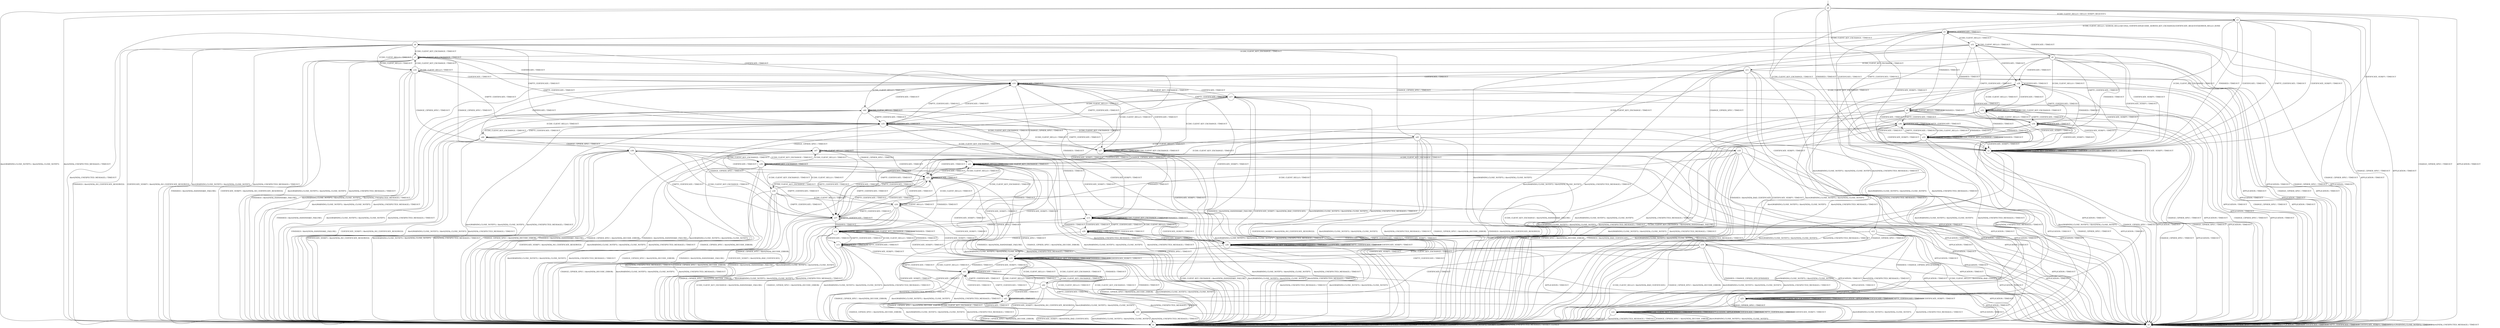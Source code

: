 digraph g {

	s0 [shape="circle" label="s0"];
	s1 [shape="circle" label="s1"];
	s2 [shape="circle" label="s2"];
	s3 [shape="circle" label="s3"];
	s4 [shape="circle" label="s4"];
	s5 [shape="circle" label="s5"];
	s6 [shape="circle" label="s6"];
	s7 [shape="circle" label="s7"];
	s8 [shape="circle" label="s8"];
	s9 [shape="circle" label="s9"];
	s10 [shape="circle" label="s10"];
	s11 [shape="circle" label="s11"];
	s12 [shape="circle" label="s12"];
	s13 [shape="circle" label="s13"];
	s14 [shape="circle" label="s14"];
	s15 [shape="circle" label="s15"];
	s16 [shape="circle" label="s16"];
	s17 [shape="circle" label="s17"];
	s18 [shape="circle" label="s18"];
	s19 [shape="circle" label="s19"];
	s20 [shape="circle" label="s20"];
	s21 [shape="circle" label="s21"];
	s22 [shape="circle" label="s22"];
	s23 [shape="circle" label="s23"];
	s24 [shape="circle" label="s24"];
	s25 [shape="circle" label="s25"];
	s26 [shape="circle" label="s26"];
	s27 [shape="circle" label="s27"];
	s28 [shape="circle" label="s28"];
	s29 [shape="circle" label="s29"];
	s30 [shape="circle" label="s30"];
	s31 [shape="circle" label="s31"];
	s32 [shape="circle" label="s32"];
	s33 [shape="circle" label="s33"];
	s34 [shape="circle" label="s34"];
	s35 [shape="circle" label="s35"];
	s36 [shape="circle" label="s36"];
	s37 [shape="circle" label="s37"];
	s38 [shape="circle" label="s38"];
	s39 [shape="circle" label="s39"];
	s40 [shape="circle" label="s40"];
	s41 [shape="circle" label="s41"];
	s42 [shape="circle" label="s42"];
	s43 [shape="circle" label="s43"];
	s44 [shape="circle" label="s44"];
	s45 [shape="circle" label="s45"];
	s46 [shape="circle" label="s46"];
	s47 [shape="circle" label="s47"];
	s0 -> s3 [label="ECDH_CLIENT_HELLO / HELLO_VERIFY_REQUEST+"];
	s0 -> s2 [label="ECDH_CLIENT_KEY_EXCHANGE / TIMEOUT"];
	s0 -> s4 [label="CHANGE_CIPHER_SPEC / TIMEOUT"];
	s0 -> s2 [label="FINISHED / TIMEOUT"];
	s0 -> s4 [label="APPLICATION / TIMEOUT"];
	s0 -> s2 [label="CERTIFICATE / TIMEOUT"];
	s0 -> s2 [label="EMPTY_CERTIFICATE / TIMEOUT"];
	s0 -> s2 [label="CERTIFICATE_VERIFY / TIMEOUT"];
	s0 -> s1 [label="Alert(WARNING,CLOSE_NOTIFY) / Alert(FATAL,CLOSE_NOTIFY)"];
	s0 -> s1 [label="Alert(FATAL,UNEXPECTED_MESSAGE) / TIMEOUT"];
	s1 -> s1 [label="ECDH_CLIENT_HELLO / SOCKET_CLOSED"];
	s1 -> s1 [label="ECDH_CLIENT_KEY_EXCHANGE / SOCKET_CLOSED"];
	s1 -> s1 [label="CHANGE_CIPHER_SPEC / SOCKET_CLOSED"];
	s1 -> s1 [label="FINISHED / SOCKET_CLOSED"];
	s1 -> s1 [label="APPLICATION / SOCKET_CLOSED"];
	s1 -> s1 [label="CERTIFICATE / SOCKET_CLOSED"];
	s1 -> s1 [label="EMPTY_CERTIFICATE / SOCKET_CLOSED"];
	s1 -> s1 [label="CERTIFICATE_VERIFY / SOCKET_CLOSED"];
	s1 -> s1 [label="Alert(WARNING,CLOSE_NOTIFY) / SOCKET_CLOSED"];
	s1 -> s1 [label="Alert(FATAL,UNEXPECTED_MESSAGE) / SOCKET_CLOSED"];
	s2 -> s2 [label="ECDH_CLIENT_HELLO / TIMEOUT"];
	s2 -> s2 [label="ECDH_CLIENT_KEY_EXCHANGE / TIMEOUT"];
	s2 -> s4 [label="CHANGE_CIPHER_SPEC / TIMEOUT"];
	s2 -> s2 [label="FINISHED / TIMEOUT"];
	s2 -> s4 [label="APPLICATION / TIMEOUT"];
	s2 -> s2 [label="CERTIFICATE / TIMEOUT"];
	s2 -> s2 [label="EMPTY_CERTIFICATE / TIMEOUT"];
	s2 -> s2 [label="CERTIFICATE_VERIFY / TIMEOUT"];
	s2 -> s1 [label="Alert(WARNING,CLOSE_NOTIFY) / Alert(FATAL,CLOSE_NOTIFY)"];
	s2 -> s1 [label="Alert(FATAL,UNEXPECTED_MESSAGE) / TIMEOUT"];
	s3 -> s5 [label="ECDH_CLIENT_HELLO / SERVER_HELLO|ECDSA_CERTIFICATE|ECDHE_SERVER_KEY_EXCHANGE|CERTIFICATE_REQUEST|SERVER_HELLO_DONE"];
	s3 -> s2 [label="ECDH_CLIENT_KEY_EXCHANGE / TIMEOUT"];
	s3 -> s4 [label="CHANGE_CIPHER_SPEC / TIMEOUT"];
	s3 -> s2 [label="FINISHED / TIMEOUT"];
	s3 -> s4 [label="APPLICATION / TIMEOUT"];
	s3 -> s2 [label="CERTIFICATE / TIMEOUT"];
	s3 -> s2 [label="EMPTY_CERTIFICATE / TIMEOUT"];
	s3 -> s2 [label="CERTIFICATE_VERIFY / TIMEOUT"];
	s3 -> s1 [label="Alert(WARNING,CLOSE_NOTIFY) / Alert(FATAL,CLOSE_NOTIFY)"];
	s3 -> s1 [label="Alert(FATAL,UNEXPECTED_MESSAGE) / TIMEOUT"];
	s4 -> s4 [label="ECDH_CLIENT_HELLO / TIMEOUT"];
	s4 -> s4 [label="ECDH_CLIENT_KEY_EXCHANGE / TIMEOUT"];
	s4 -> s4 [label="CHANGE_CIPHER_SPEC / TIMEOUT"];
	s4 -> s4 [label="FINISHED / TIMEOUT"];
	s4 -> s4 [label="APPLICATION / TIMEOUT"];
	s4 -> s4 [label="CERTIFICATE / TIMEOUT"];
	s4 -> s4 [label="EMPTY_CERTIFICATE / TIMEOUT"];
	s4 -> s4 [label="CERTIFICATE_VERIFY / TIMEOUT"];
	s4 -> s4 [label="Alert(WARNING,CLOSE_NOTIFY) / TIMEOUT"];
	s4 -> s4 [label="Alert(FATAL,UNEXPECTED_MESSAGE) / TIMEOUT"];
	s5 -> s31 [label="ECDH_CLIENT_HELLO / TIMEOUT"];
	s5 -> s6 [label="ECDH_CLIENT_KEY_EXCHANGE / TIMEOUT"];
	s5 -> s4 [label="CHANGE_CIPHER_SPEC / TIMEOUT"];
	s5 -> s8 [label="FINISHED / TIMEOUT"];
	s5 -> s4 [label="APPLICATION / TIMEOUT"];
	s5 -> s9 [label="CERTIFICATE / TIMEOUT"];
	s5 -> s5 [label="EMPTY_CERTIFICATE / TIMEOUT"];
	s5 -> s2 [label="CERTIFICATE_VERIFY / TIMEOUT"];
	s5 -> s1 [label="Alert(WARNING,CLOSE_NOTIFY) / Alert(FATAL,CLOSE_NOTIFY)"];
	s5 -> s1 [label="Alert(FATAL,UNEXPECTED_MESSAGE) / TIMEOUT"];
	s6 -> s16 [label="ECDH_CLIENT_HELLO / TIMEOUT"];
	s6 -> s7 [label="ECDH_CLIENT_KEY_EXCHANGE / TIMEOUT"];
	s6 -> s45 [label="CHANGE_CIPHER_SPEC / TIMEOUT"];
	s6 -> s1 [label="FINISHED / Alert(FATAL,NO_CERTIFICATE_RESERVED)"];
	s6 -> s4 [label="APPLICATION / TIMEOUT"];
	s6 -> s10 [label="CERTIFICATE / TIMEOUT"];
	s6 -> s35 [label="EMPTY_CERTIFICATE / TIMEOUT"];
	s6 -> s1 [label="CERTIFICATE_VERIFY / Alert(FATAL,NO_CERTIFICATE_RESERVED)"];
	s6 -> s1 [label="Alert(WARNING,CLOSE_NOTIFY) / Alert(FATAL,CLOSE_NOTIFY)"];
	s6 -> s1 [label="Alert(FATAL,UNEXPECTED_MESSAGE) / TIMEOUT"];
	s7 -> s16 [label="ECDH_CLIENT_HELLO / TIMEOUT"];
	s7 -> s7 [label="ECDH_CLIENT_KEY_EXCHANGE / TIMEOUT"];
	s7 -> s39 [label="CHANGE_CIPHER_SPEC / TIMEOUT"];
	s7 -> s1 [label="FINISHED / Alert(FATAL,HANDSHAKE_FAILURE)"];
	s7 -> s4 [label="APPLICATION / TIMEOUT"];
	s7 -> s10 [label="CERTIFICATE / TIMEOUT"];
	s7 -> s35 [label="EMPTY_CERTIFICATE / TIMEOUT"];
	s7 -> s1 [label="CERTIFICATE_VERIFY / Alert(FATAL,NO_CERTIFICATE_RESERVED)"];
	s7 -> s1 [label="Alert(WARNING,CLOSE_NOTIFY) / Alert(FATAL,CLOSE_NOTIFY)"];
	s7 -> s1 [label="Alert(FATAL,UNEXPECTED_MESSAGE) / TIMEOUT"];
	s8 -> s8 [label="ECDH_CLIENT_HELLO / TIMEOUT"];
	s8 -> s1 [label="ECDH_CLIENT_KEY_EXCHANGE / Alert(FATAL,HANDSHAKE_FAILURE)"];
	s8 -> s4 [label="CHANGE_CIPHER_SPEC / TIMEOUT"];
	s8 -> s8 [label="FINISHED / TIMEOUT"];
	s8 -> s4 [label="APPLICATION / TIMEOUT"];
	s8 -> s36 [label="CERTIFICATE / TIMEOUT"];
	s8 -> s36 [label="EMPTY_CERTIFICATE / TIMEOUT"];
	s8 -> s2 [label="CERTIFICATE_VERIFY / TIMEOUT"];
	s8 -> s1 [label="Alert(WARNING,CLOSE_NOTIFY) / Alert(FATAL,CLOSE_NOTIFY)"];
	s8 -> s1 [label="Alert(FATAL,UNEXPECTED_MESSAGE) / TIMEOUT"];
	s9 -> s32 [label="ECDH_CLIENT_HELLO / TIMEOUT"];
	s9 -> s11 [label="ECDH_CLIENT_KEY_EXCHANGE / TIMEOUT"];
	s9 -> s4 [label="CHANGE_CIPHER_SPEC / TIMEOUT"];
	s9 -> s33 [label="FINISHED / TIMEOUT"];
	s9 -> s4 [label="APPLICATION / TIMEOUT"];
	s9 -> s28 [label="CERTIFICATE / TIMEOUT"];
	s9 -> s34 [label="EMPTY_CERTIFICATE / TIMEOUT"];
	s9 -> s2 [label="CERTIFICATE_VERIFY / TIMEOUT"];
	s9 -> s1 [label="Alert(WARNING,CLOSE_NOTIFY) / Alert(FATAL,CLOSE_NOTIFY)"];
	s9 -> s1 [label="Alert(FATAL,UNEXPECTED_MESSAGE) / TIMEOUT"];
	s10 -> s27 [label="ECDH_CLIENT_HELLO / TIMEOUT"];
	s10 -> s17 [label="ECDH_CLIENT_KEY_EXCHANGE / TIMEOUT"];
	s10 -> s23 [label="CHANGE_CIPHER_SPEC / TIMEOUT"];
	s10 -> s13 [label="FINISHED / TIMEOUT"];
	s10 -> s4 [label="APPLICATION / TIMEOUT"];
	s10 -> s10 [label="CERTIFICATE / TIMEOUT"];
	s10 -> s35 [label="EMPTY_CERTIFICATE / TIMEOUT"];
	s10 -> s26 [label="CERTIFICATE_VERIFY / TIMEOUT"];
	s10 -> s1 [label="Alert(WARNING,CLOSE_NOTIFY) / Alert(FATAL,CLOSE_NOTIFY)"];
	s10 -> s1 [label="Alert(FATAL,UNEXPECTED_MESSAGE) / TIMEOUT"];
	s11 -> s40 [label="ECDH_CLIENT_HELLO / TIMEOUT"];
	s11 -> s27 [label="ECDH_CLIENT_KEY_EXCHANGE / TIMEOUT"];
	s11 -> s18 [label="CHANGE_CIPHER_SPEC / TIMEOUT"];
	s11 -> s1 [label="FINISHED / Alert(FATAL,BAD_CERTIFICATE)"];
	s11 -> s4 [label="APPLICATION / TIMEOUT"];
	s11 -> s10 [label="CERTIFICATE / TIMEOUT"];
	s11 -> s35 [label="EMPTY_CERTIFICATE / TIMEOUT"];
	s11 -> s12 [label="CERTIFICATE_VERIFY / TIMEOUT"];
	s11 -> s1 [label="Alert(WARNING,CLOSE_NOTIFY) / Alert(FATAL,CLOSE_NOTIFY)"];
	s11 -> s1 [label="Alert(FATAL,UNEXPECTED_MESSAGE) / TIMEOUT"];
	s12 -> s1 [label="ECDH_CLIENT_HELLO / Alert(FATAL,BAD_CERTIFICATE)"];
	s12 -> s26 [label="ECDH_CLIENT_KEY_EXCHANGE / TIMEOUT"];
	s12 -> s19 [label="CHANGE_CIPHER_SPEC / TIMEOUT"];
	s12 -> s25 [label="FINISHED / CHANGE_CIPHER_SPEC|FINISHED"];
	s12 -> s4 [label="APPLICATION / TIMEOUT"];
	s12 -> s26 [label="CERTIFICATE / TIMEOUT"];
	s12 -> s26 [label="EMPTY_CERTIFICATE / TIMEOUT"];
	s12 -> s26 [label="CERTIFICATE_VERIFY / TIMEOUT"];
	s12 -> s1 [label="Alert(WARNING,CLOSE_NOTIFY) / Alert(FATAL,CLOSE_NOTIFY)"];
	s12 -> s1 [label="Alert(FATAL,UNEXPECTED_MESSAGE) / TIMEOUT"];
	s13 -> s13 [label="ECDH_CLIENT_HELLO / TIMEOUT"];
	s13 -> s13 [label="ECDH_CLIENT_KEY_EXCHANGE / TIMEOUT"];
	s13 -> s14 [label="CHANGE_CIPHER_SPEC / TIMEOUT"];
	s13 -> s13 [label="FINISHED / TIMEOUT"];
	s13 -> s4 [label="APPLICATION / TIMEOUT"];
	s13 -> s29 [label="CERTIFICATE / TIMEOUT"];
	s13 -> s29 [label="EMPTY_CERTIFICATE / TIMEOUT"];
	s13 -> s26 [label="CERTIFICATE_VERIFY / TIMEOUT"];
	s13 -> s1 [label="Alert(WARNING,CLOSE_NOTIFY) / Alert(FATAL,CLOSE_NOTIFY)"];
	s13 -> s1 [label="Alert(FATAL,UNEXPECTED_MESSAGE) / TIMEOUT"];
	s14 -> s14 [label="ECDH_CLIENT_HELLO / TIMEOUT"];
	s14 -> s14 [label="ECDH_CLIENT_KEY_EXCHANGE / TIMEOUT"];
	s14 -> s1 [label="CHANGE_CIPHER_SPEC / Alert(FATAL,DECODE_ERROR)"];
	s14 -> s14 [label="FINISHED / TIMEOUT"];
	s14 -> s4 [label="APPLICATION / TIMEOUT"];
	s14 -> s15 [label="CERTIFICATE / TIMEOUT"];
	s14 -> s15 [label="EMPTY_CERTIFICATE / TIMEOUT"];
	s14 -> s20 [label="CERTIFICATE_VERIFY / TIMEOUT"];
	s14 -> s1 [label="Alert(WARNING,CLOSE_NOTIFY) / Alert(FATAL,CLOSE_NOTIFY)"];
	s14 -> s1 [label="Alert(FATAL,UNEXPECTED_MESSAGE) / TIMEOUT"];
	s15 -> s14 [label="ECDH_CLIENT_HELLO / TIMEOUT"];
	s15 -> s1 [label="ECDH_CLIENT_KEY_EXCHANGE / Alert(FATAL,HANDSHAKE_FAILURE)"];
	s15 -> s1 [label="CHANGE_CIPHER_SPEC / Alert(FATAL,DECODE_ERROR)"];
	s15 -> s14 [label="FINISHED / TIMEOUT"];
	s15 -> s4 [label="APPLICATION / TIMEOUT"];
	s15 -> s15 [label="CERTIFICATE / TIMEOUT"];
	s15 -> s15 [label="EMPTY_CERTIFICATE / TIMEOUT"];
	s15 -> s20 [label="CERTIFICATE_VERIFY / TIMEOUT"];
	s15 -> s1 [label="Alert(WARNING,CLOSE_NOTIFY) / Alert(FATAL,CLOSE_NOTIFY)"];
	s15 -> s1 [label="Alert(FATAL,UNEXPECTED_MESSAGE) / TIMEOUT"];
	s16 -> s16 [label="ECDH_CLIENT_HELLO / TIMEOUT"];
	s16 -> s7 [label="ECDH_CLIENT_KEY_EXCHANGE / TIMEOUT"];
	s16 -> s47 [label="CHANGE_CIPHER_SPEC / TIMEOUT"];
	s16 -> s1 [label="FINISHED / Alert(FATAL,HANDSHAKE_FAILURE)"];
	s16 -> s4 [label="APPLICATION / TIMEOUT"];
	s16 -> s10 [label="CERTIFICATE / TIMEOUT"];
	s16 -> s35 [label="EMPTY_CERTIFICATE / TIMEOUT"];
	s16 -> s26 [label="CERTIFICATE_VERIFY / TIMEOUT"];
	s16 -> s1 [label="Alert(WARNING,CLOSE_NOTIFY) / Alert(FATAL,CLOSE_NOTIFY)"];
	s16 -> s1 [label="Alert(FATAL,UNEXPECTED_MESSAGE) / TIMEOUT"];
	s17 -> s40 [label="ECDH_CLIENT_HELLO / TIMEOUT"];
	s17 -> s27 [label="ECDH_CLIENT_KEY_EXCHANGE / TIMEOUT"];
	s17 -> s30 [label="CHANGE_CIPHER_SPEC / TIMEOUT"];
	s17 -> s1 [label="FINISHED / Alert(FATAL,HANDSHAKE_FAILURE)"];
	s17 -> s4 [label="APPLICATION / TIMEOUT"];
	s17 -> s10 [label="CERTIFICATE / TIMEOUT"];
	s17 -> s35 [label="EMPTY_CERTIFICATE / TIMEOUT"];
	s17 -> s1 [label="CERTIFICATE_VERIFY / Alert(FATAL,BAD_CERTIFICATE)"];
	s17 -> s1 [label="Alert(WARNING,CLOSE_NOTIFY) / Alert(FATAL,CLOSE_NOTIFY)"];
	s17 -> s1 [label="Alert(FATAL,UNEXPECTED_MESSAGE) / TIMEOUT"];
	s18 -> s24 [label="ECDH_CLIENT_HELLO / TIMEOUT"];
	s18 -> s21 [label="ECDH_CLIENT_KEY_EXCHANGE / TIMEOUT"];
	s18 -> s1 [label="CHANGE_CIPHER_SPEC / Alert(FATAL,DECODE_ERROR)"];
	s18 -> s1 [label="FINISHED / Alert(FATAL,BAD_CERTIFICATE)"];
	s18 -> s4 [label="APPLICATION / TIMEOUT"];
	s18 -> s23 [label="CERTIFICATE / TIMEOUT"];
	s18 -> s37 [label="EMPTY_CERTIFICATE / TIMEOUT"];
	s18 -> s19 [label="CERTIFICATE_VERIFY / TIMEOUT"];
	s18 -> s1 [label="Alert(WARNING,CLOSE_NOTIFY) / Alert(FATAL,CLOSE_NOTIFY)"];
	s18 -> s1 [label="Alert(FATAL,UNEXPECTED_MESSAGE) / TIMEOUT"];
	s19 -> s1 [label="ECDH_CLIENT_HELLO / Alert(FATAL,BAD_CERTIFICATE)"];
	s19 -> s20 [label="ECDH_CLIENT_KEY_EXCHANGE / TIMEOUT"];
	s19 -> s1 [label="CHANGE_CIPHER_SPEC / Alert(FATAL,DECODE_ERROR)"];
	s19 -> s22 [label="FINISHED / CHANGE_CIPHER_SPEC|FINISHED"];
	s19 -> s4 [label="APPLICATION / TIMEOUT"];
	s19 -> s43 [label="CERTIFICATE / TIMEOUT"];
	s19 -> s41 [label="EMPTY_CERTIFICATE / TIMEOUT"];
	s19 -> s20 [label="CERTIFICATE_VERIFY / TIMEOUT"];
	s19 -> s1 [label="Alert(WARNING,CLOSE_NOTIFY) / Alert(FATAL,CLOSE_NOTIFY)"];
	s19 -> s1 [label="Alert(FATAL,UNEXPECTED_MESSAGE) / TIMEOUT"];
	s20 -> s20 [label="ECDH_CLIENT_HELLO / TIMEOUT"];
	s20 -> s20 [label="ECDH_CLIENT_KEY_EXCHANGE / TIMEOUT"];
	s20 -> s1 [label="CHANGE_CIPHER_SPEC / Alert(FATAL,DECODE_ERROR)"];
	s20 -> s20 [label="FINISHED / TIMEOUT"];
	s20 -> s4 [label="APPLICATION / TIMEOUT"];
	s20 -> s43 [label="CERTIFICATE / TIMEOUT"];
	s20 -> s41 [label="EMPTY_CERTIFICATE / TIMEOUT"];
	s20 -> s20 [label="CERTIFICATE_VERIFY / TIMEOUT"];
	s20 -> s1 [label="Alert(WARNING,CLOSE_NOTIFY) / Alert(FATAL,CLOSE_NOTIFY)"];
	s20 -> s1 [label="Alert(FATAL,UNEXPECTED_MESSAGE) / TIMEOUT"];
	s21 -> s21 [label="ECDH_CLIENT_HELLO / TIMEOUT"];
	s21 -> s21 [label="ECDH_CLIENT_KEY_EXCHANGE / TIMEOUT"];
	s21 -> s1 [label="CHANGE_CIPHER_SPEC / Alert(FATAL,DECODE_ERROR)"];
	s21 -> s14 [label="FINISHED / TIMEOUT"];
	s21 -> s4 [label="APPLICATION / TIMEOUT"];
	s21 -> s23 [label="CERTIFICATE / TIMEOUT"];
	s21 -> s37 [label="EMPTY_CERTIFICATE / TIMEOUT"];
	s21 -> s20 [label="CERTIFICATE_VERIFY / TIMEOUT"];
	s21 -> s1 [label="Alert(WARNING,CLOSE_NOTIFY) / Alert(FATAL,CLOSE_NOTIFY)"];
	s21 -> s1 [label="Alert(FATAL,UNEXPECTED_MESSAGE) / TIMEOUT"];
	s22 -> s22 [label="ECDH_CLIENT_HELLO / TIMEOUT"];
	s22 -> s22 [label="ECDH_CLIENT_KEY_EXCHANGE / TIMEOUT"];
	s22 -> s1 [label="CHANGE_CIPHER_SPEC / Alert(FATAL,DECODE_ERROR)"];
	s22 -> s22 [label="FINISHED / TIMEOUT"];
	s22 -> s22 [label="APPLICATION / APPLICATION"];
	s22 -> s22 [label="CERTIFICATE / TIMEOUT"];
	s22 -> s22 [label="EMPTY_CERTIFICATE / TIMEOUT"];
	s22 -> s22 [label="CERTIFICATE_VERIFY / TIMEOUT"];
	s22 -> s1 [label="Alert(WARNING,CLOSE_NOTIFY) / Alert(FATAL,CLOSE_NOTIFY)"];
	s22 -> s1 [label="Alert(FATAL,UNEXPECTED_MESSAGE) / TIMEOUT"];
	s23 -> s21 [label="ECDH_CLIENT_HELLO / TIMEOUT"];
	s23 -> s30 [label="ECDH_CLIENT_KEY_EXCHANGE / TIMEOUT"];
	s23 -> s1 [label="CHANGE_CIPHER_SPEC / Alert(FATAL,DECODE_ERROR)"];
	s23 -> s14 [label="FINISHED / TIMEOUT"];
	s23 -> s4 [label="APPLICATION / TIMEOUT"];
	s23 -> s23 [label="CERTIFICATE / TIMEOUT"];
	s23 -> s37 [label="EMPTY_CERTIFICATE / TIMEOUT"];
	s23 -> s20 [label="CERTIFICATE_VERIFY / TIMEOUT"];
	s23 -> s1 [label="Alert(WARNING,CLOSE_NOTIFY) / Alert(FATAL,CLOSE_NOTIFY)"];
	s23 -> s1 [label="Alert(FATAL,UNEXPECTED_MESSAGE) / TIMEOUT"];
	s24 -> s24 [label="ECDH_CLIENT_HELLO / TIMEOUT"];
	s24 -> s21 [label="ECDH_CLIENT_KEY_EXCHANGE / TIMEOUT"];
	s24 -> s1 [label="CHANGE_CIPHER_SPEC / Alert(FATAL,DECODE_ERROR)"];
	s24 -> s1 [label="FINISHED / Alert(FATAL,HANDSHAKE_FAILURE)"];
	s24 -> s4 [label="APPLICATION / TIMEOUT"];
	s24 -> s23 [label="CERTIFICATE / TIMEOUT"];
	s24 -> s37 [label="EMPTY_CERTIFICATE / TIMEOUT"];
	s24 -> s20 [label="CERTIFICATE_VERIFY / TIMEOUT"];
	s24 -> s1 [label="Alert(WARNING,CLOSE_NOTIFY) / Alert(FATAL,CLOSE_NOTIFY)"];
	s24 -> s1 [label="Alert(FATAL,UNEXPECTED_MESSAGE) / TIMEOUT"];
	s25 -> s25 [label="ECDH_CLIENT_HELLO / TIMEOUT"];
	s25 -> s25 [label="ECDH_CLIENT_KEY_EXCHANGE / TIMEOUT"];
	s25 -> s22 [label="CHANGE_CIPHER_SPEC / TIMEOUT"];
	s25 -> s25 [label="FINISHED / TIMEOUT"];
	s25 -> s25 [label="APPLICATION / APPLICATION"];
	s25 -> s25 [label="CERTIFICATE / TIMEOUT"];
	s25 -> s25 [label="EMPTY_CERTIFICATE / TIMEOUT"];
	s25 -> s25 [label="CERTIFICATE_VERIFY / TIMEOUT"];
	s25 -> s1 [label="Alert(WARNING,CLOSE_NOTIFY) / Alert(FATAL,CLOSE_NOTIFY)"];
	s25 -> s1 [label="Alert(FATAL,UNEXPECTED_MESSAGE) / TIMEOUT"];
	s26 -> s26 [label="ECDH_CLIENT_HELLO / TIMEOUT"];
	s26 -> s26 [label="ECDH_CLIENT_KEY_EXCHANGE / TIMEOUT"];
	s26 -> s20 [label="CHANGE_CIPHER_SPEC / TIMEOUT"];
	s26 -> s26 [label="FINISHED / TIMEOUT"];
	s26 -> s4 [label="APPLICATION / TIMEOUT"];
	s26 -> s26 [label="CERTIFICATE / TIMEOUT"];
	s26 -> s26 [label="EMPTY_CERTIFICATE / TIMEOUT"];
	s26 -> s26 [label="CERTIFICATE_VERIFY / TIMEOUT"];
	s26 -> s1 [label="Alert(WARNING,CLOSE_NOTIFY) / Alert(FATAL,CLOSE_NOTIFY)"];
	s26 -> s1 [label="Alert(FATAL,UNEXPECTED_MESSAGE) / TIMEOUT"];
	s27 -> s27 [label="ECDH_CLIENT_HELLO / TIMEOUT"];
	s27 -> s27 [label="ECDH_CLIENT_KEY_EXCHANGE / TIMEOUT"];
	s27 -> s21 [label="CHANGE_CIPHER_SPEC / TIMEOUT"];
	s27 -> s13 [label="FINISHED / TIMEOUT"];
	s27 -> s4 [label="APPLICATION / TIMEOUT"];
	s27 -> s10 [label="CERTIFICATE / TIMEOUT"];
	s27 -> s35 [label="EMPTY_CERTIFICATE / TIMEOUT"];
	s27 -> s26 [label="CERTIFICATE_VERIFY / TIMEOUT"];
	s27 -> s1 [label="Alert(WARNING,CLOSE_NOTIFY) / Alert(FATAL,CLOSE_NOTIFY)"];
	s27 -> s1 [label="Alert(FATAL,UNEXPECTED_MESSAGE) / TIMEOUT"];
	s28 -> s32 [label="ECDH_CLIENT_HELLO / TIMEOUT"];
	s28 -> s17 [label="ECDH_CLIENT_KEY_EXCHANGE / TIMEOUT"];
	s28 -> s4 [label="CHANGE_CIPHER_SPEC / TIMEOUT"];
	s28 -> s33 [label="FINISHED / TIMEOUT"];
	s28 -> s4 [label="APPLICATION / TIMEOUT"];
	s28 -> s28 [label="CERTIFICATE / TIMEOUT"];
	s28 -> s34 [label="EMPTY_CERTIFICATE / TIMEOUT"];
	s28 -> s2 [label="CERTIFICATE_VERIFY / TIMEOUT"];
	s28 -> s1 [label="Alert(WARNING,CLOSE_NOTIFY) / Alert(FATAL,CLOSE_NOTIFY)"];
	s28 -> s1 [label="Alert(FATAL,UNEXPECTED_MESSAGE) / TIMEOUT"];
	s29 -> s13 [label="ECDH_CLIENT_HELLO / TIMEOUT"];
	s29 -> s1 [label="ECDH_CLIENT_KEY_EXCHANGE / Alert(FATAL,HANDSHAKE_FAILURE)"];
	s29 -> s15 [label="CHANGE_CIPHER_SPEC / TIMEOUT"];
	s29 -> s13 [label="FINISHED / TIMEOUT"];
	s29 -> s4 [label="APPLICATION / TIMEOUT"];
	s29 -> s29 [label="CERTIFICATE / TIMEOUT"];
	s29 -> s29 [label="EMPTY_CERTIFICATE / TIMEOUT"];
	s29 -> s26 [label="CERTIFICATE_VERIFY / TIMEOUT"];
	s29 -> s1 [label="Alert(WARNING,CLOSE_NOTIFY) / Alert(FATAL,CLOSE_NOTIFY)"];
	s29 -> s1 [label="Alert(FATAL,UNEXPECTED_MESSAGE) / TIMEOUT"];
	s30 -> s24 [label="ECDH_CLIENT_HELLO / TIMEOUT"];
	s30 -> s21 [label="ECDH_CLIENT_KEY_EXCHANGE / TIMEOUT"];
	s30 -> s1 [label="CHANGE_CIPHER_SPEC / Alert(FATAL,DECODE_ERROR)"];
	s30 -> s1 [label="FINISHED / Alert(FATAL,HANDSHAKE_FAILURE)"];
	s30 -> s4 [label="APPLICATION / TIMEOUT"];
	s30 -> s23 [label="CERTIFICATE / TIMEOUT"];
	s30 -> s37 [label="EMPTY_CERTIFICATE / TIMEOUT"];
	s30 -> s1 [label="CERTIFICATE_VERIFY / Alert(FATAL,BAD_CERTIFICATE)"];
	s30 -> s1 [label="Alert(WARNING,CLOSE_NOTIFY) / Alert(FATAL,CLOSE_NOTIFY)"];
	s30 -> s1 [label="Alert(FATAL,UNEXPECTED_MESSAGE) / TIMEOUT"];
	s31 -> s31 [label="ECDH_CLIENT_HELLO / TIMEOUT"];
	s31 -> s7 [label="ECDH_CLIENT_KEY_EXCHANGE / TIMEOUT"];
	s31 -> s4 [label="CHANGE_CIPHER_SPEC / TIMEOUT"];
	s31 -> s8 [label="FINISHED / TIMEOUT"];
	s31 -> s4 [label="APPLICATION / TIMEOUT"];
	s31 -> s28 [label="CERTIFICATE / TIMEOUT"];
	s31 -> s34 [label="EMPTY_CERTIFICATE / TIMEOUT"];
	s31 -> s2 [label="CERTIFICATE_VERIFY / TIMEOUT"];
	s31 -> s1 [label="Alert(WARNING,CLOSE_NOTIFY) / Alert(FATAL,CLOSE_NOTIFY)"];
	s31 -> s1 [label="Alert(FATAL,UNEXPECTED_MESSAGE) / TIMEOUT"];
	s32 -> s32 [label="ECDH_CLIENT_HELLO / TIMEOUT"];
	s32 -> s32 [label="ECDH_CLIENT_KEY_EXCHANGE / TIMEOUT"];
	s32 -> s4 [label="CHANGE_CIPHER_SPEC / TIMEOUT"];
	s32 -> s33 [label="FINISHED / TIMEOUT"];
	s32 -> s4 [label="APPLICATION / TIMEOUT"];
	s32 -> s28 [label="CERTIFICATE / TIMEOUT"];
	s32 -> s34 [label="EMPTY_CERTIFICATE / TIMEOUT"];
	s32 -> s2 [label="CERTIFICATE_VERIFY / TIMEOUT"];
	s32 -> s1 [label="Alert(WARNING,CLOSE_NOTIFY) / Alert(FATAL,CLOSE_NOTIFY)"];
	s32 -> s1 [label="Alert(FATAL,UNEXPECTED_MESSAGE) / TIMEOUT"];
	s33 -> s33 [label="ECDH_CLIENT_HELLO / TIMEOUT"];
	s33 -> s33 [label="ECDH_CLIENT_KEY_EXCHANGE / TIMEOUT"];
	s33 -> s4 [label="CHANGE_CIPHER_SPEC / TIMEOUT"];
	s33 -> s33 [label="FINISHED / TIMEOUT"];
	s33 -> s4 [label="APPLICATION / TIMEOUT"];
	s33 -> s36 [label="CERTIFICATE / TIMEOUT"];
	s33 -> s36 [label="EMPTY_CERTIFICATE / TIMEOUT"];
	s33 -> s2 [label="CERTIFICATE_VERIFY / TIMEOUT"];
	s33 -> s1 [label="Alert(WARNING,CLOSE_NOTIFY) / Alert(FATAL,CLOSE_NOTIFY)"];
	s33 -> s1 [label="Alert(FATAL,UNEXPECTED_MESSAGE) / TIMEOUT"];
	s34 -> s32 [label="ECDH_CLIENT_HELLO / TIMEOUT"];
	s34 -> s46 [label="ECDH_CLIENT_KEY_EXCHANGE / TIMEOUT"];
	s34 -> s4 [label="CHANGE_CIPHER_SPEC / TIMEOUT"];
	s34 -> s33 [label="FINISHED / TIMEOUT"];
	s34 -> s4 [label="APPLICATION / TIMEOUT"];
	s34 -> s28 [label="CERTIFICATE / TIMEOUT"];
	s34 -> s34 [label="EMPTY_CERTIFICATE / TIMEOUT"];
	s34 -> s2 [label="CERTIFICATE_VERIFY / TIMEOUT"];
	s34 -> s1 [label="Alert(WARNING,CLOSE_NOTIFY) / Alert(FATAL,CLOSE_NOTIFY)"];
	s34 -> s1 [label="Alert(FATAL,UNEXPECTED_MESSAGE) / TIMEOUT"];
	s35 -> s27 [label="ECDH_CLIENT_HELLO / TIMEOUT"];
	s35 -> s46 [label="ECDH_CLIENT_KEY_EXCHANGE / TIMEOUT"];
	s35 -> s37 [label="CHANGE_CIPHER_SPEC / TIMEOUT"];
	s35 -> s13 [label="FINISHED / TIMEOUT"];
	s35 -> s4 [label="APPLICATION / TIMEOUT"];
	s35 -> s10 [label="CERTIFICATE / TIMEOUT"];
	s35 -> s35 [label="EMPTY_CERTIFICATE / TIMEOUT"];
	s35 -> s26 [label="CERTIFICATE_VERIFY / TIMEOUT"];
	s35 -> s1 [label="Alert(WARNING,CLOSE_NOTIFY) / Alert(FATAL,CLOSE_NOTIFY)"];
	s35 -> s1 [label="Alert(FATAL,UNEXPECTED_MESSAGE) / TIMEOUT"];
	s36 -> s33 [label="ECDH_CLIENT_HELLO / TIMEOUT"];
	s36 -> s1 [label="ECDH_CLIENT_KEY_EXCHANGE / Alert(FATAL,HANDSHAKE_FAILURE)"];
	s36 -> s4 [label="CHANGE_CIPHER_SPEC / TIMEOUT"];
	s36 -> s33 [label="FINISHED / TIMEOUT"];
	s36 -> s4 [label="APPLICATION / TIMEOUT"];
	s36 -> s36 [label="CERTIFICATE / TIMEOUT"];
	s36 -> s36 [label="EMPTY_CERTIFICATE / TIMEOUT"];
	s36 -> s2 [label="CERTIFICATE_VERIFY / TIMEOUT"];
	s36 -> s1 [label="Alert(WARNING,CLOSE_NOTIFY) / Alert(FATAL,CLOSE_NOTIFY)"];
	s36 -> s1 [label="Alert(FATAL,UNEXPECTED_MESSAGE) / TIMEOUT"];
	s37 -> s21 [label="ECDH_CLIENT_HELLO / TIMEOUT"];
	s37 -> s38 [label="ECDH_CLIENT_KEY_EXCHANGE / TIMEOUT"];
	s37 -> s1 [label="CHANGE_CIPHER_SPEC / Alert(FATAL,DECODE_ERROR)"];
	s37 -> s14 [label="FINISHED / TIMEOUT"];
	s37 -> s4 [label="APPLICATION / TIMEOUT"];
	s37 -> s23 [label="CERTIFICATE / TIMEOUT"];
	s37 -> s37 [label="EMPTY_CERTIFICATE / TIMEOUT"];
	s37 -> s20 [label="CERTIFICATE_VERIFY / TIMEOUT"];
	s37 -> s1 [label="Alert(WARNING,CLOSE_NOTIFY) / Alert(FATAL,CLOSE_NOTIFY)"];
	s37 -> s1 [label="Alert(FATAL,UNEXPECTED_MESSAGE) / TIMEOUT"];
	s38 -> s24 [label="ECDH_CLIENT_HELLO / TIMEOUT"];
	s38 -> s21 [label="ECDH_CLIENT_KEY_EXCHANGE / TIMEOUT"];
	s38 -> s1 [label="CHANGE_CIPHER_SPEC / Alert(FATAL,DECODE_ERROR)"];
	s38 -> s1 [label="FINISHED / Alert(FATAL,HANDSHAKE_FAILURE)"];
	s38 -> s4 [label="APPLICATION / TIMEOUT"];
	s38 -> s23 [label="CERTIFICATE / TIMEOUT"];
	s38 -> s37 [label="EMPTY_CERTIFICATE / TIMEOUT"];
	s38 -> s1 [label="CERTIFICATE_VERIFY / Alert(FATAL,NO_CERTIFICATE_RESERVED)"];
	s38 -> s1 [label="Alert(WARNING,CLOSE_NOTIFY) / Alert(FATAL,CLOSE_NOTIFY)"];
	s38 -> s1 [label="Alert(FATAL,UNEXPECTED_MESSAGE) / TIMEOUT"];
	s39 -> s47 [label="ECDH_CLIENT_HELLO / TIMEOUT"];
	s39 -> s39 [label="ECDH_CLIENT_KEY_EXCHANGE / TIMEOUT"];
	s39 -> s1 [label="CHANGE_CIPHER_SPEC / Alert(FATAL,DECODE_ERROR)"];
	s39 -> s1 [label="FINISHED / Alert(FATAL,HANDSHAKE_FAILURE)"];
	s39 -> s4 [label="APPLICATION / TIMEOUT"];
	s39 -> s23 [label="CERTIFICATE / TIMEOUT"];
	s39 -> s37 [label="EMPTY_CERTIFICATE / TIMEOUT"];
	s39 -> s1 [label="CERTIFICATE_VERIFY / Alert(FATAL,NO_CERTIFICATE_RESERVED)"];
	s39 -> s1 [label="Alert(WARNING,CLOSE_NOTIFY) / Alert(FATAL,CLOSE_NOTIFY)"];
	s39 -> s1 [label="Alert(FATAL,UNEXPECTED_MESSAGE) / TIMEOUT"];
	s40 -> s40 [label="ECDH_CLIENT_HELLO / TIMEOUT"];
	s40 -> s27 [label="ECDH_CLIENT_KEY_EXCHANGE / TIMEOUT"];
	s40 -> s24 [label="CHANGE_CIPHER_SPEC / TIMEOUT"];
	s40 -> s1 [label="FINISHED / Alert(FATAL,HANDSHAKE_FAILURE)"];
	s40 -> s4 [label="APPLICATION / TIMEOUT"];
	s40 -> s10 [label="CERTIFICATE / TIMEOUT"];
	s40 -> s35 [label="EMPTY_CERTIFICATE / TIMEOUT"];
	s40 -> s26 [label="CERTIFICATE_VERIFY / TIMEOUT"];
	s40 -> s1 [label="Alert(WARNING,CLOSE_NOTIFY) / Alert(FATAL,CLOSE_NOTIFY)"];
	s40 -> s1 [label="Alert(FATAL,UNEXPECTED_MESSAGE) / TIMEOUT"];
	s41 -> s20 [label="ECDH_CLIENT_HELLO / TIMEOUT"];
	s41 -> s42 [label="ECDH_CLIENT_KEY_EXCHANGE / TIMEOUT"];
	s41 -> s1 [label="CHANGE_CIPHER_SPEC / Alert(FATAL,DECODE_ERROR)"];
	s41 -> s20 [label="FINISHED / TIMEOUT"];
	s41 -> s4 [label="APPLICATION / TIMEOUT"];
	s41 -> s43 [label="CERTIFICATE / TIMEOUT"];
	s41 -> s41 [label="EMPTY_CERTIFICATE / TIMEOUT"];
	s41 -> s20 [label="CERTIFICATE_VERIFY / TIMEOUT"];
	s41 -> s1 [label="Alert(WARNING,CLOSE_NOTIFY) / Alert(FATAL,CLOSE_NOTIFY)"];
	s41 -> s1 [label="Alert(FATAL,UNEXPECTED_MESSAGE) / TIMEOUT"];
	s42 -> s20 [label="ECDH_CLIENT_HELLO / TIMEOUT"];
	s42 -> s20 [label="ECDH_CLIENT_KEY_EXCHANGE / TIMEOUT"];
	s42 -> s1 [label="CHANGE_CIPHER_SPEC / Alert(FATAL,DECODE_ERROR)"];
	s42 -> s20 [label="FINISHED / TIMEOUT"];
	s42 -> s4 [label="APPLICATION / TIMEOUT"];
	s42 -> s43 [label="CERTIFICATE / TIMEOUT"];
	s42 -> s41 [label="EMPTY_CERTIFICATE / TIMEOUT"];
	s42 -> s1 [label="CERTIFICATE_VERIFY / Alert(FATAL,NO_CERTIFICATE_RESERVED)"];
	s42 -> s1 [label="Alert(WARNING,CLOSE_NOTIFY) / Alert(FATAL,CLOSE_NOTIFY)"];
	s42 -> s1 [label="Alert(FATAL,UNEXPECTED_MESSAGE) / TIMEOUT"];
	s43 -> s20 [label="ECDH_CLIENT_HELLO / TIMEOUT"];
	s43 -> s44 [label="ECDH_CLIENT_KEY_EXCHANGE / TIMEOUT"];
	s43 -> s1 [label="CHANGE_CIPHER_SPEC / Alert(FATAL,DECODE_ERROR)"];
	s43 -> s20 [label="FINISHED / TIMEOUT"];
	s43 -> s4 [label="APPLICATION / TIMEOUT"];
	s43 -> s43 [label="CERTIFICATE / TIMEOUT"];
	s43 -> s41 [label="EMPTY_CERTIFICATE / TIMEOUT"];
	s43 -> s20 [label="CERTIFICATE_VERIFY / TIMEOUT"];
	s43 -> s1 [label="Alert(WARNING,CLOSE_NOTIFY) / Alert(FATAL,CLOSE_NOTIFY)"];
	s43 -> s1 [label="Alert(FATAL,UNEXPECTED_MESSAGE) / TIMEOUT"];
	s44 -> s20 [label="ECDH_CLIENT_HELLO / TIMEOUT"];
	s44 -> s20 [label="ECDH_CLIENT_KEY_EXCHANGE / TIMEOUT"];
	s44 -> s1 [label="CHANGE_CIPHER_SPEC / Alert(FATAL,DECODE_ERROR)"];
	s44 -> s20 [label="FINISHED / TIMEOUT"];
	s44 -> s4 [label="APPLICATION / TIMEOUT"];
	s44 -> s43 [label="CERTIFICATE / TIMEOUT"];
	s44 -> s41 [label="EMPTY_CERTIFICATE / TIMEOUT"];
	s44 -> s1 [label="CERTIFICATE_VERIFY / Alert(FATAL,BAD_CERTIFICATE)"];
	s44 -> s1 [label="Alert(WARNING,CLOSE_NOTIFY) / Alert(FATAL,CLOSE_NOTIFY)"];
	s44 -> s1 [label="Alert(FATAL,UNEXPECTED_MESSAGE) / TIMEOUT"];
	s45 -> s47 [label="ECDH_CLIENT_HELLO / TIMEOUT"];
	s45 -> s39 [label="ECDH_CLIENT_KEY_EXCHANGE / TIMEOUT"];
	s45 -> s1 [label="CHANGE_CIPHER_SPEC / Alert(FATAL,DECODE_ERROR)"];
	s45 -> s1 [label="FINISHED / Alert(FATAL,NO_CERTIFICATE_RESERVED)"];
	s45 -> s4 [label="APPLICATION / TIMEOUT"];
	s45 -> s23 [label="CERTIFICATE / TIMEOUT"];
	s45 -> s37 [label="EMPTY_CERTIFICATE / TIMEOUT"];
	s45 -> s1 [label="CERTIFICATE_VERIFY / Alert(FATAL,NO_CERTIFICATE_RESERVED)"];
	s45 -> s1 [label="Alert(WARNING,CLOSE_NOTIFY) / Alert(FATAL,CLOSE_NOTIFY)"];
	s45 -> s1 [label="Alert(FATAL,UNEXPECTED_MESSAGE) / TIMEOUT"];
	s46 -> s40 [label="ECDH_CLIENT_HELLO / TIMEOUT"];
	s46 -> s27 [label="ECDH_CLIENT_KEY_EXCHANGE / TIMEOUT"];
	s46 -> s38 [label="CHANGE_CIPHER_SPEC / TIMEOUT"];
	s46 -> s1 [label="FINISHED / Alert(FATAL,HANDSHAKE_FAILURE)"];
	s46 -> s4 [label="APPLICATION / TIMEOUT"];
	s46 -> s10 [label="CERTIFICATE / TIMEOUT"];
	s46 -> s35 [label="EMPTY_CERTIFICATE / TIMEOUT"];
	s46 -> s1 [label="CERTIFICATE_VERIFY / Alert(FATAL,NO_CERTIFICATE_RESERVED)"];
	s46 -> s1 [label="Alert(WARNING,CLOSE_NOTIFY) / Alert(FATAL,CLOSE_NOTIFY)"];
	s46 -> s1 [label="Alert(FATAL,UNEXPECTED_MESSAGE) / TIMEOUT"];
	s47 -> s47 [label="ECDH_CLIENT_HELLO / TIMEOUT"];
	s47 -> s39 [label="ECDH_CLIENT_KEY_EXCHANGE / TIMEOUT"];
	s47 -> s1 [label="CHANGE_CIPHER_SPEC / Alert(FATAL,DECODE_ERROR)"];
	s47 -> s1 [label="FINISHED / Alert(FATAL,HANDSHAKE_FAILURE)"];
	s47 -> s4 [label="APPLICATION / TIMEOUT"];
	s47 -> s23 [label="CERTIFICATE / TIMEOUT"];
	s47 -> s37 [label="EMPTY_CERTIFICATE / TIMEOUT"];
	s47 -> s41 [label="CERTIFICATE_VERIFY / TIMEOUT"];
	s47 -> s1 [label="Alert(WARNING,CLOSE_NOTIFY) / Alert(FATAL,CLOSE_NOTIFY)"];
	s47 -> s1 [label="Alert(FATAL,UNEXPECTED_MESSAGE) / TIMEOUT"];

__start0 [label="" shape="none" width="0" height="0"];
__start0 -> s0;

}
